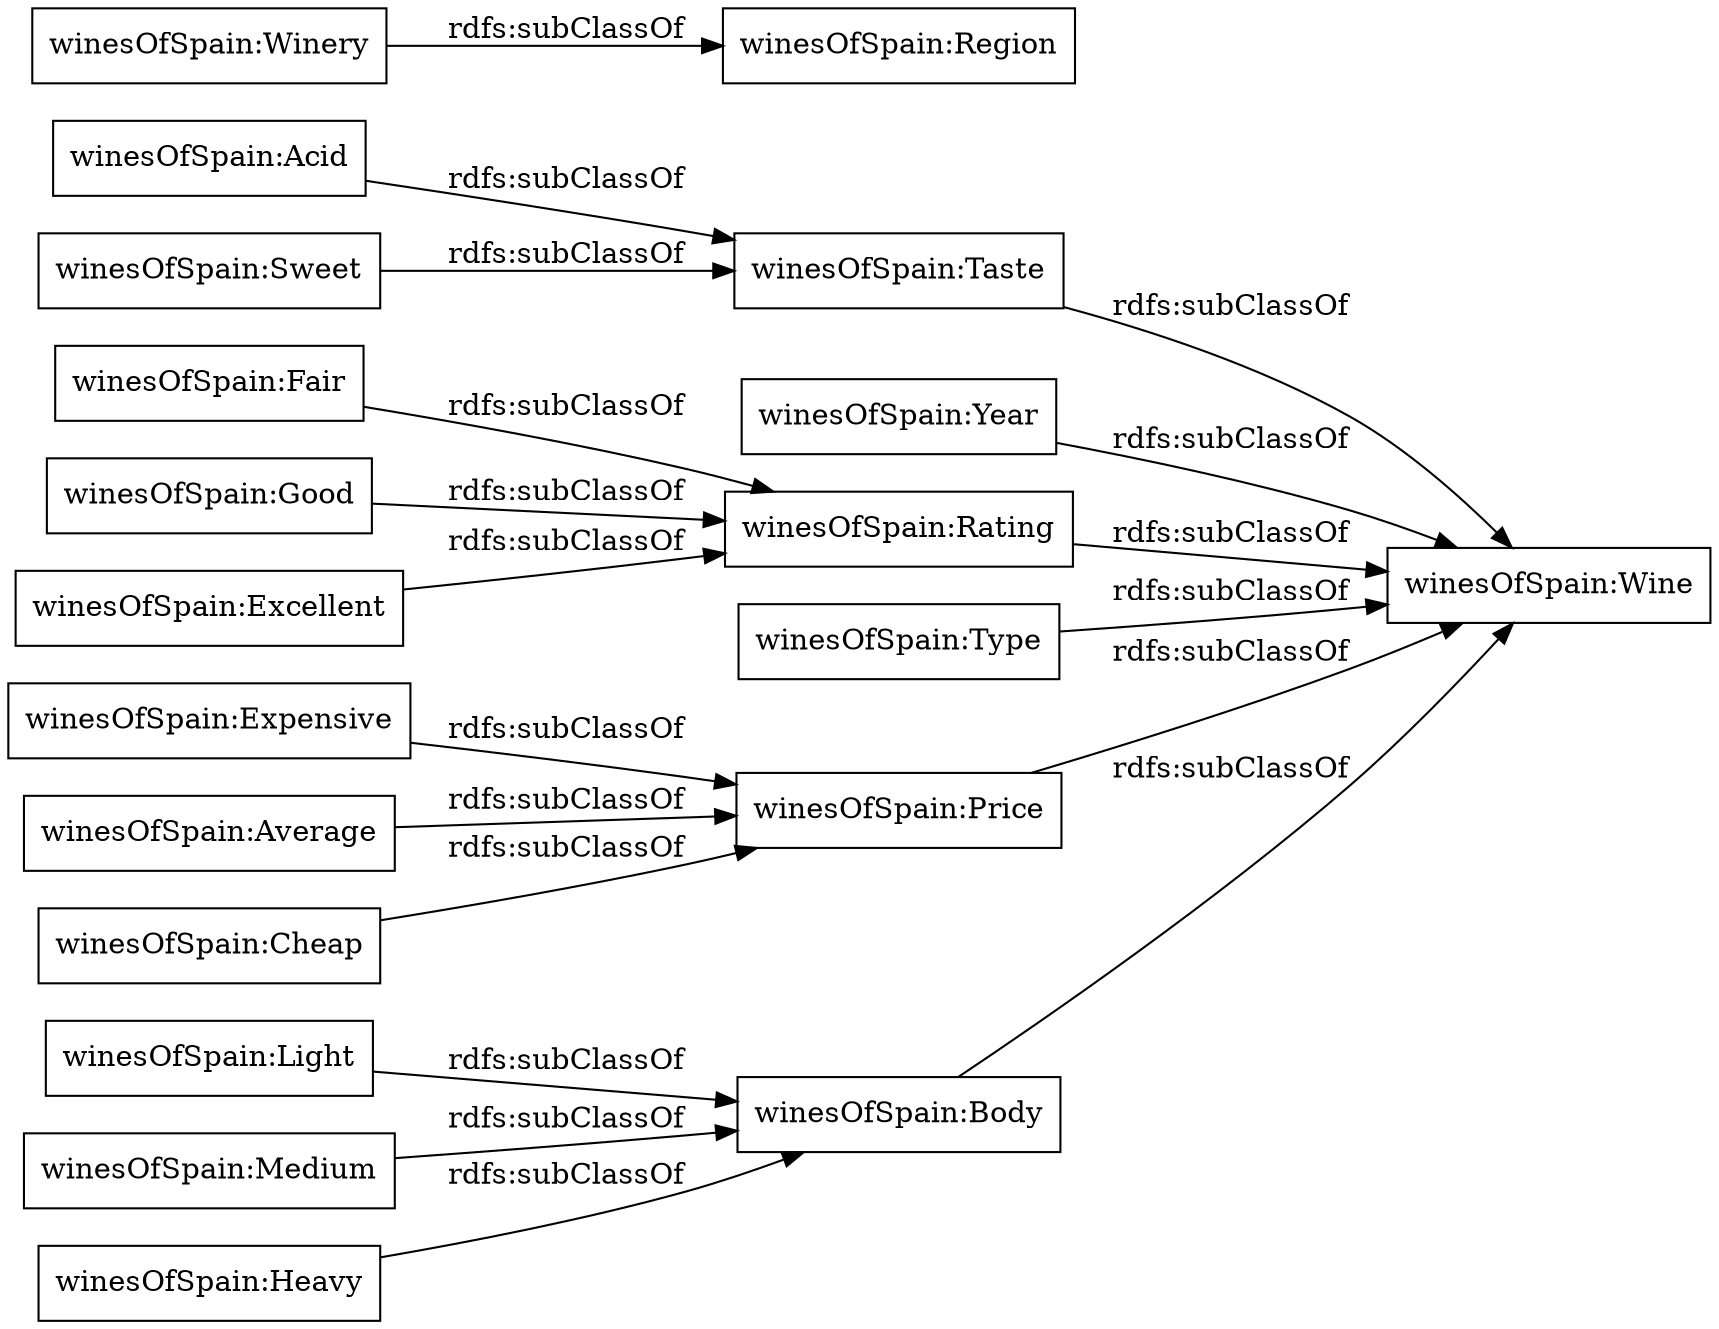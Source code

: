 digraph ar2dtool_diagram { 
rankdir=LR;
size="1000"
node [shape = rectangle, color="black"]; "winesOfSpain:Light" "winesOfSpain:Year" "winesOfSpain:Sweet" "winesOfSpain:Taste" "winesOfSpain:Acid" "winesOfSpain:Cheap" "winesOfSpain:Type" "winesOfSpain:Excellent" "winesOfSpain:Winery" "winesOfSpain:Fair" "winesOfSpain:Expensive" "winesOfSpain:Rating" "winesOfSpain:Medium" "winesOfSpain:Wine" "winesOfSpain:Heavy" "winesOfSpain:Average" "winesOfSpain:Price" "winesOfSpain:Region" "winesOfSpain:Body" "winesOfSpain:Good" ; /*classes style*/
	"winesOfSpain:Taste" -> "winesOfSpain:Wine" [ label = "rdfs:subClassOf" ];
	"winesOfSpain:Rating" -> "winesOfSpain:Wine" [ label = "rdfs:subClassOf" ];
	"winesOfSpain:Winery" -> "winesOfSpain:Region" [ label = "rdfs:subClassOf" ];
	"winesOfSpain:Medium" -> "winesOfSpain:Body" [ label = "rdfs:subClassOf" ];
	"winesOfSpain:Average" -> "winesOfSpain:Price" [ label = "rdfs:subClassOf" ];
	"winesOfSpain:Type" -> "winesOfSpain:Wine" [ label = "rdfs:subClassOf" ];
	"winesOfSpain:Good" -> "winesOfSpain:Rating" [ label = "rdfs:subClassOf" ];
	"winesOfSpain:Expensive" -> "winesOfSpain:Price" [ label = "rdfs:subClassOf" ];
	"winesOfSpain:Acid" -> "winesOfSpain:Taste" [ label = "rdfs:subClassOf" ];
	"winesOfSpain:Body" -> "winesOfSpain:Wine" [ label = "rdfs:subClassOf" ];
	"winesOfSpain:Cheap" -> "winesOfSpain:Price" [ label = "rdfs:subClassOf" ];
	"winesOfSpain:Light" -> "winesOfSpain:Body" [ label = "rdfs:subClassOf" ];
	"winesOfSpain:Year" -> "winesOfSpain:Wine" [ label = "rdfs:subClassOf" ];
	"winesOfSpain:Fair" -> "winesOfSpain:Rating" [ label = "rdfs:subClassOf" ];
	"winesOfSpain:Excellent" -> "winesOfSpain:Rating" [ label = "rdfs:subClassOf" ];
	"winesOfSpain:Heavy" -> "winesOfSpain:Body" [ label = "rdfs:subClassOf" ];
	"winesOfSpain:Sweet" -> "winesOfSpain:Taste" [ label = "rdfs:subClassOf" ];
	"winesOfSpain:Price" -> "winesOfSpain:Wine" [ label = "rdfs:subClassOf" ];

}

